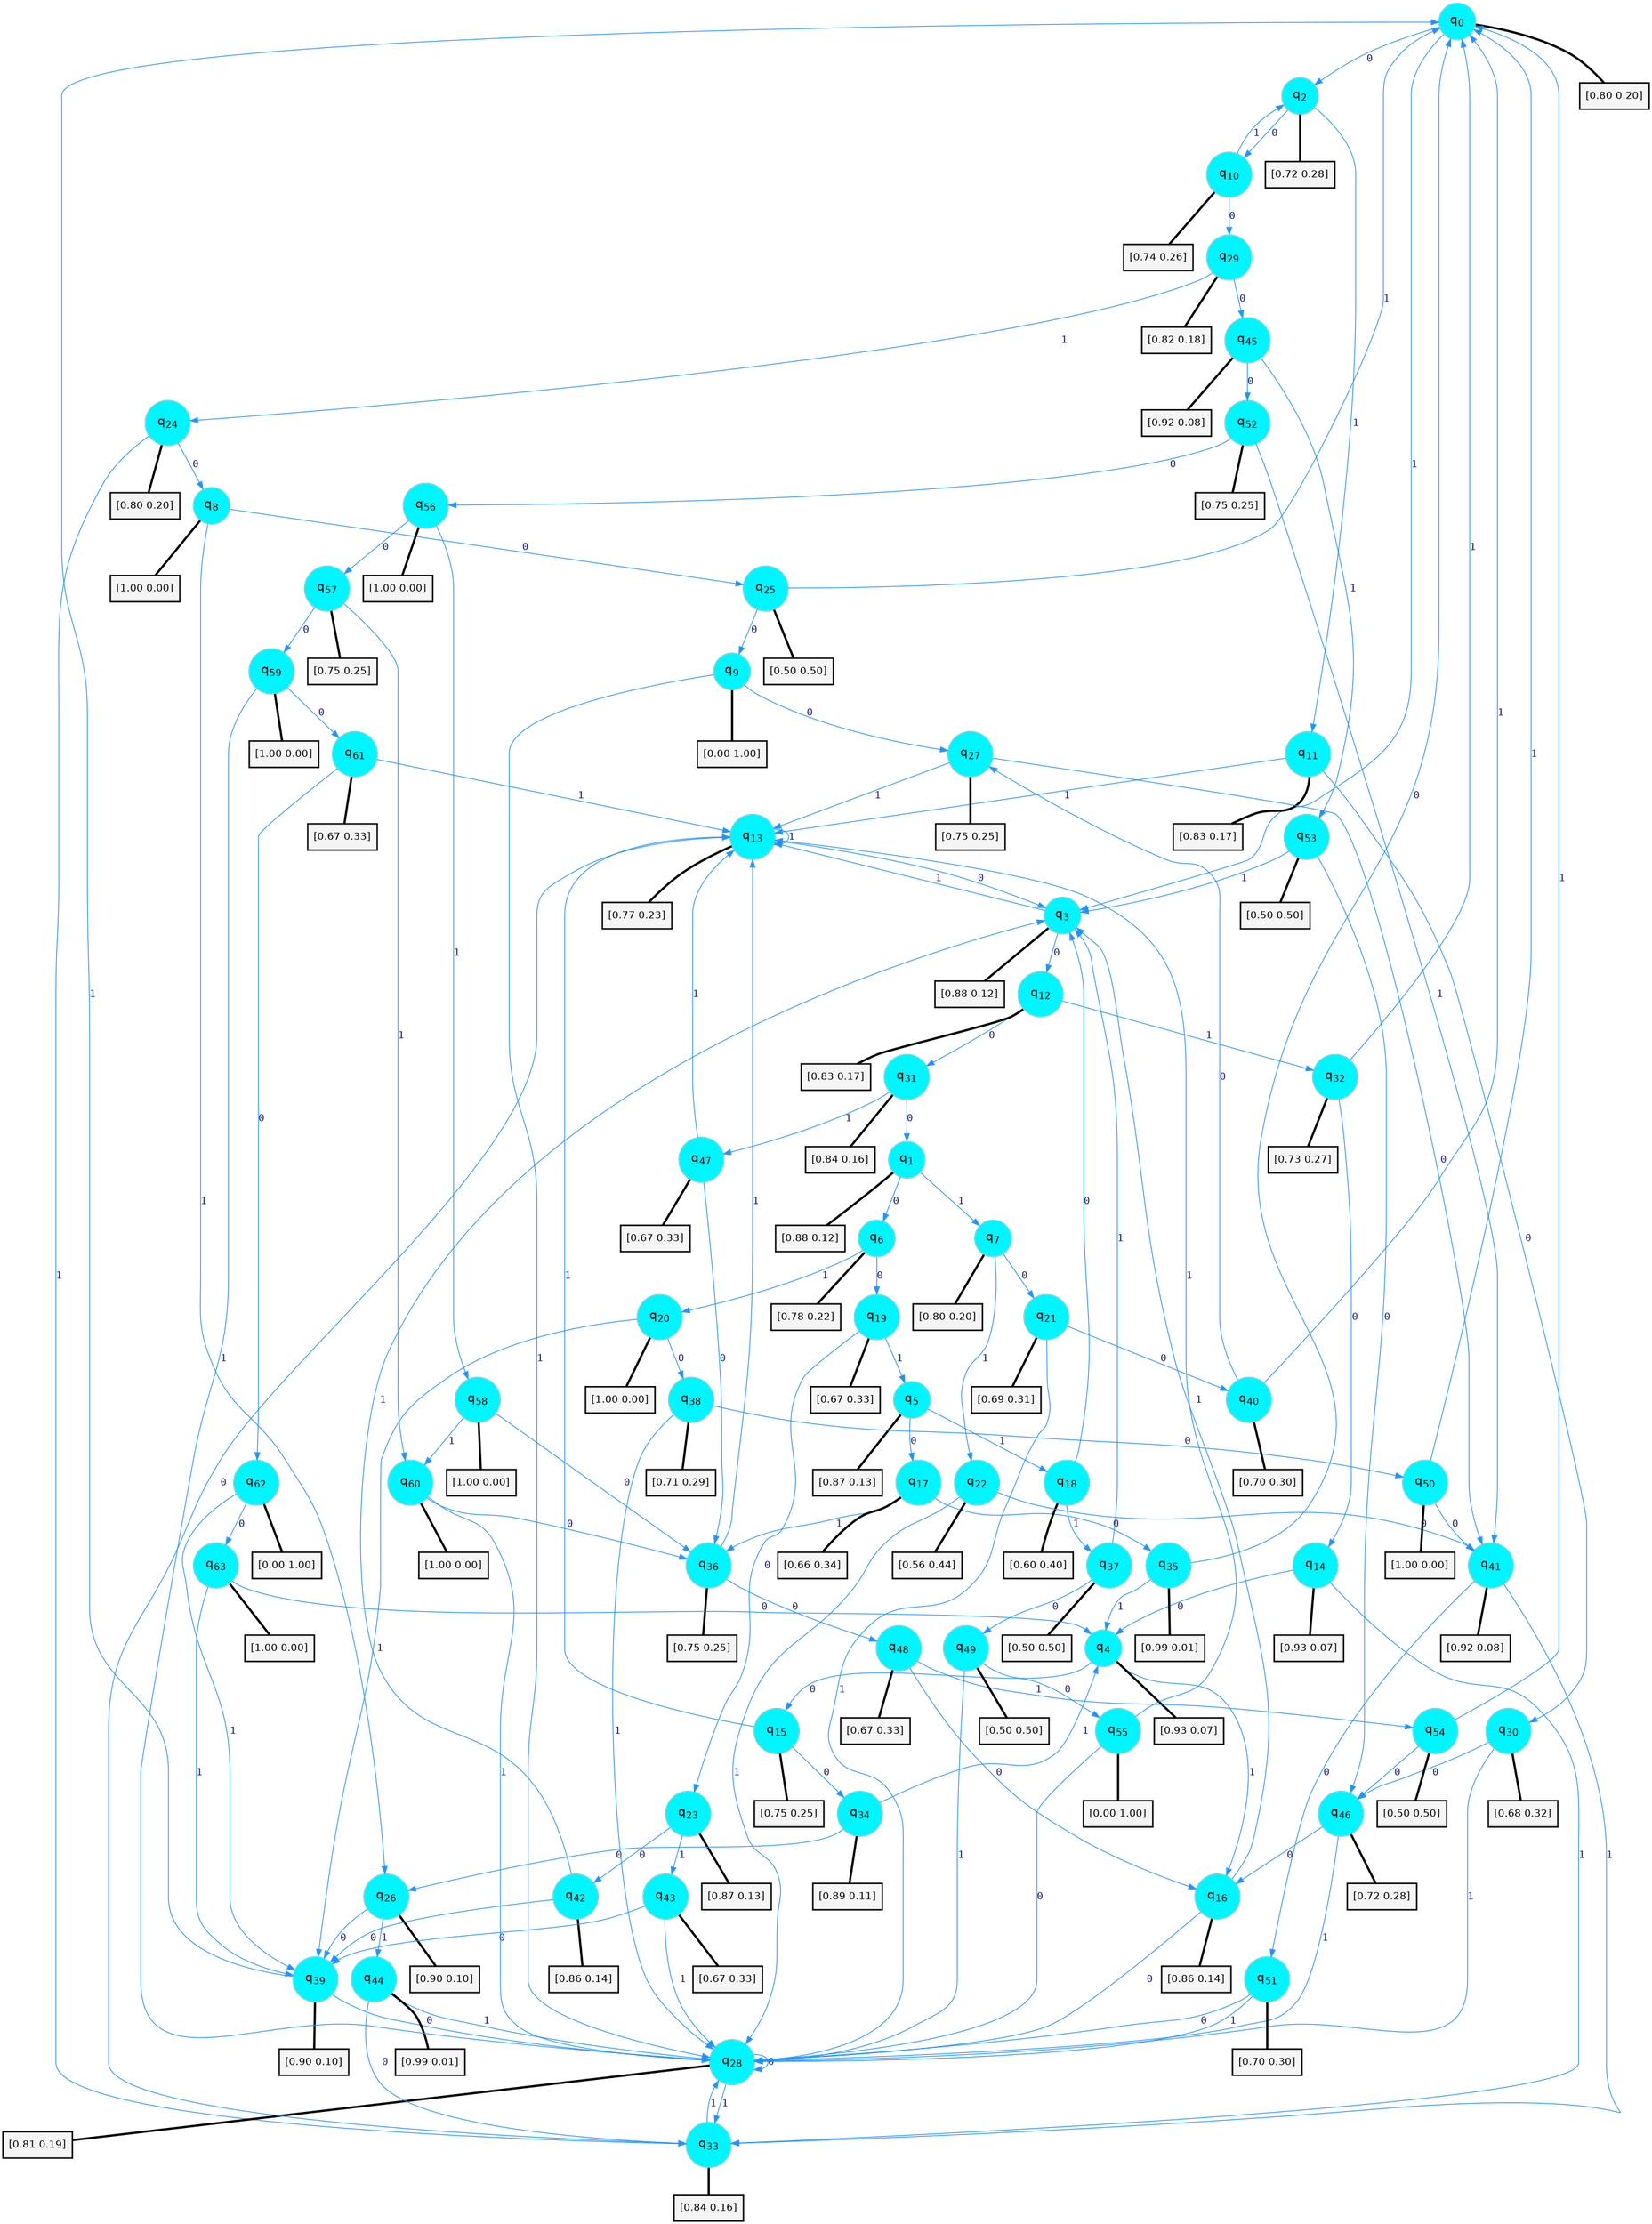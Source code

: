 digraph G {
graph [
bgcolor=transparent, dpi=300, rankdir=TD, size="40,25"];
node [
color=gray, fillcolor=turquoise1, fontcolor=black, fontname=Helvetica, fontsize=16, fontweight=bold, shape=circle, style=filled];
edge [
arrowsize=1, color=dodgerblue1, fontcolor=midnightblue, fontname=courier, fontweight=bold, penwidth=1, style=solid, weight=20];
0[label=<q<SUB>0</SUB>>];
1[label=<q<SUB>1</SUB>>];
2[label=<q<SUB>2</SUB>>];
3[label=<q<SUB>3</SUB>>];
4[label=<q<SUB>4</SUB>>];
5[label=<q<SUB>5</SUB>>];
6[label=<q<SUB>6</SUB>>];
7[label=<q<SUB>7</SUB>>];
8[label=<q<SUB>8</SUB>>];
9[label=<q<SUB>9</SUB>>];
10[label=<q<SUB>10</SUB>>];
11[label=<q<SUB>11</SUB>>];
12[label=<q<SUB>12</SUB>>];
13[label=<q<SUB>13</SUB>>];
14[label=<q<SUB>14</SUB>>];
15[label=<q<SUB>15</SUB>>];
16[label=<q<SUB>16</SUB>>];
17[label=<q<SUB>17</SUB>>];
18[label=<q<SUB>18</SUB>>];
19[label=<q<SUB>19</SUB>>];
20[label=<q<SUB>20</SUB>>];
21[label=<q<SUB>21</SUB>>];
22[label=<q<SUB>22</SUB>>];
23[label=<q<SUB>23</SUB>>];
24[label=<q<SUB>24</SUB>>];
25[label=<q<SUB>25</SUB>>];
26[label=<q<SUB>26</SUB>>];
27[label=<q<SUB>27</SUB>>];
28[label=<q<SUB>28</SUB>>];
29[label=<q<SUB>29</SUB>>];
30[label=<q<SUB>30</SUB>>];
31[label=<q<SUB>31</SUB>>];
32[label=<q<SUB>32</SUB>>];
33[label=<q<SUB>33</SUB>>];
34[label=<q<SUB>34</SUB>>];
35[label=<q<SUB>35</SUB>>];
36[label=<q<SUB>36</SUB>>];
37[label=<q<SUB>37</SUB>>];
38[label=<q<SUB>38</SUB>>];
39[label=<q<SUB>39</SUB>>];
40[label=<q<SUB>40</SUB>>];
41[label=<q<SUB>41</SUB>>];
42[label=<q<SUB>42</SUB>>];
43[label=<q<SUB>43</SUB>>];
44[label=<q<SUB>44</SUB>>];
45[label=<q<SUB>45</SUB>>];
46[label=<q<SUB>46</SUB>>];
47[label=<q<SUB>47</SUB>>];
48[label=<q<SUB>48</SUB>>];
49[label=<q<SUB>49</SUB>>];
50[label=<q<SUB>50</SUB>>];
51[label=<q<SUB>51</SUB>>];
52[label=<q<SUB>52</SUB>>];
53[label=<q<SUB>53</SUB>>];
54[label=<q<SUB>54</SUB>>];
55[label=<q<SUB>55</SUB>>];
56[label=<q<SUB>56</SUB>>];
57[label=<q<SUB>57</SUB>>];
58[label=<q<SUB>58</SUB>>];
59[label=<q<SUB>59</SUB>>];
60[label=<q<SUB>60</SUB>>];
61[label=<q<SUB>61</SUB>>];
62[label=<q<SUB>62</SUB>>];
63[label=<q<SUB>63</SUB>>];
64[label="[0.80 0.20]", shape=box,fontcolor=black, fontname=Helvetica, fontsize=14, penwidth=2, fillcolor=whitesmoke,color=black];
65[label="[0.88 0.12]", shape=box,fontcolor=black, fontname=Helvetica, fontsize=14, penwidth=2, fillcolor=whitesmoke,color=black];
66[label="[0.72 0.28]", shape=box,fontcolor=black, fontname=Helvetica, fontsize=14, penwidth=2, fillcolor=whitesmoke,color=black];
67[label="[0.88 0.12]", shape=box,fontcolor=black, fontname=Helvetica, fontsize=14, penwidth=2, fillcolor=whitesmoke,color=black];
68[label="[0.93 0.07]", shape=box,fontcolor=black, fontname=Helvetica, fontsize=14, penwidth=2, fillcolor=whitesmoke,color=black];
69[label="[0.87 0.13]", shape=box,fontcolor=black, fontname=Helvetica, fontsize=14, penwidth=2, fillcolor=whitesmoke,color=black];
70[label="[0.78 0.22]", shape=box,fontcolor=black, fontname=Helvetica, fontsize=14, penwidth=2, fillcolor=whitesmoke,color=black];
71[label="[0.80 0.20]", shape=box,fontcolor=black, fontname=Helvetica, fontsize=14, penwidth=2, fillcolor=whitesmoke,color=black];
72[label="[1.00 0.00]", shape=box,fontcolor=black, fontname=Helvetica, fontsize=14, penwidth=2, fillcolor=whitesmoke,color=black];
73[label="[0.00 1.00]", shape=box,fontcolor=black, fontname=Helvetica, fontsize=14, penwidth=2, fillcolor=whitesmoke,color=black];
74[label="[0.74 0.26]", shape=box,fontcolor=black, fontname=Helvetica, fontsize=14, penwidth=2, fillcolor=whitesmoke,color=black];
75[label="[0.83 0.17]", shape=box,fontcolor=black, fontname=Helvetica, fontsize=14, penwidth=2, fillcolor=whitesmoke,color=black];
76[label="[0.83 0.17]", shape=box,fontcolor=black, fontname=Helvetica, fontsize=14, penwidth=2, fillcolor=whitesmoke,color=black];
77[label="[0.77 0.23]", shape=box,fontcolor=black, fontname=Helvetica, fontsize=14, penwidth=2, fillcolor=whitesmoke,color=black];
78[label="[0.93 0.07]", shape=box,fontcolor=black, fontname=Helvetica, fontsize=14, penwidth=2, fillcolor=whitesmoke,color=black];
79[label="[0.75 0.25]", shape=box,fontcolor=black, fontname=Helvetica, fontsize=14, penwidth=2, fillcolor=whitesmoke,color=black];
80[label="[0.86 0.14]", shape=box,fontcolor=black, fontname=Helvetica, fontsize=14, penwidth=2, fillcolor=whitesmoke,color=black];
81[label="[0.66 0.34]", shape=box,fontcolor=black, fontname=Helvetica, fontsize=14, penwidth=2, fillcolor=whitesmoke,color=black];
82[label="[0.60 0.40]", shape=box,fontcolor=black, fontname=Helvetica, fontsize=14, penwidth=2, fillcolor=whitesmoke,color=black];
83[label="[0.67 0.33]", shape=box,fontcolor=black, fontname=Helvetica, fontsize=14, penwidth=2, fillcolor=whitesmoke,color=black];
84[label="[1.00 0.00]", shape=box,fontcolor=black, fontname=Helvetica, fontsize=14, penwidth=2, fillcolor=whitesmoke,color=black];
85[label="[0.69 0.31]", shape=box,fontcolor=black, fontname=Helvetica, fontsize=14, penwidth=2, fillcolor=whitesmoke,color=black];
86[label="[0.56 0.44]", shape=box,fontcolor=black, fontname=Helvetica, fontsize=14, penwidth=2, fillcolor=whitesmoke,color=black];
87[label="[0.87 0.13]", shape=box,fontcolor=black, fontname=Helvetica, fontsize=14, penwidth=2, fillcolor=whitesmoke,color=black];
88[label="[0.80 0.20]", shape=box,fontcolor=black, fontname=Helvetica, fontsize=14, penwidth=2, fillcolor=whitesmoke,color=black];
89[label="[0.50 0.50]", shape=box,fontcolor=black, fontname=Helvetica, fontsize=14, penwidth=2, fillcolor=whitesmoke,color=black];
90[label="[0.90 0.10]", shape=box,fontcolor=black, fontname=Helvetica, fontsize=14, penwidth=2, fillcolor=whitesmoke,color=black];
91[label="[0.75 0.25]", shape=box,fontcolor=black, fontname=Helvetica, fontsize=14, penwidth=2, fillcolor=whitesmoke,color=black];
92[label="[0.81 0.19]", shape=box,fontcolor=black, fontname=Helvetica, fontsize=14, penwidth=2, fillcolor=whitesmoke,color=black];
93[label="[0.82 0.18]", shape=box,fontcolor=black, fontname=Helvetica, fontsize=14, penwidth=2, fillcolor=whitesmoke,color=black];
94[label="[0.68 0.32]", shape=box,fontcolor=black, fontname=Helvetica, fontsize=14, penwidth=2, fillcolor=whitesmoke,color=black];
95[label="[0.84 0.16]", shape=box,fontcolor=black, fontname=Helvetica, fontsize=14, penwidth=2, fillcolor=whitesmoke,color=black];
96[label="[0.73 0.27]", shape=box,fontcolor=black, fontname=Helvetica, fontsize=14, penwidth=2, fillcolor=whitesmoke,color=black];
97[label="[0.84 0.16]", shape=box,fontcolor=black, fontname=Helvetica, fontsize=14, penwidth=2, fillcolor=whitesmoke,color=black];
98[label="[0.89 0.11]", shape=box,fontcolor=black, fontname=Helvetica, fontsize=14, penwidth=2, fillcolor=whitesmoke,color=black];
99[label="[0.99 0.01]", shape=box,fontcolor=black, fontname=Helvetica, fontsize=14, penwidth=2, fillcolor=whitesmoke,color=black];
100[label="[0.75 0.25]", shape=box,fontcolor=black, fontname=Helvetica, fontsize=14, penwidth=2, fillcolor=whitesmoke,color=black];
101[label="[0.50 0.50]", shape=box,fontcolor=black, fontname=Helvetica, fontsize=14, penwidth=2, fillcolor=whitesmoke,color=black];
102[label="[0.71 0.29]", shape=box,fontcolor=black, fontname=Helvetica, fontsize=14, penwidth=2, fillcolor=whitesmoke,color=black];
103[label="[0.90 0.10]", shape=box,fontcolor=black, fontname=Helvetica, fontsize=14, penwidth=2, fillcolor=whitesmoke,color=black];
104[label="[0.70 0.30]", shape=box,fontcolor=black, fontname=Helvetica, fontsize=14, penwidth=2, fillcolor=whitesmoke,color=black];
105[label="[0.92 0.08]", shape=box,fontcolor=black, fontname=Helvetica, fontsize=14, penwidth=2, fillcolor=whitesmoke,color=black];
106[label="[0.86 0.14]", shape=box,fontcolor=black, fontname=Helvetica, fontsize=14, penwidth=2, fillcolor=whitesmoke,color=black];
107[label="[0.67 0.33]", shape=box,fontcolor=black, fontname=Helvetica, fontsize=14, penwidth=2, fillcolor=whitesmoke,color=black];
108[label="[0.99 0.01]", shape=box,fontcolor=black, fontname=Helvetica, fontsize=14, penwidth=2, fillcolor=whitesmoke,color=black];
109[label="[0.92 0.08]", shape=box,fontcolor=black, fontname=Helvetica, fontsize=14, penwidth=2, fillcolor=whitesmoke,color=black];
110[label="[0.72 0.28]", shape=box,fontcolor=black, fontname=Helvetica, fontsize=14, penwidth=2, fillcolor=whitesmoke,color=black];
111[label="[0.67 0.33]", shape=box,fontcolor=black, fontname=Helvetica, fontsize=14, penwidth=2, fillcolor=whitesmoke,color=black];
112[label="[0.67 0.33]", shape=box,fontcolor=black, fontname=Helvetica, fontsize=14, penwidth=2, fillcolor=whitesmoke,color=black];
113[label="[0.50 0.50]", shape=box,fontcolor=black, fontname=Helvetica, fontsize=14, penwidth=2, fillcolor=whitesmoke,color=black];
114[label="[1.00 0.00]", shape=box,fontcolor=black, fontname=Helvetica, fontsize=14, penwidth=2, fillcolor=whitesmoke,color=black];
115[label="[0.70 0.30]", shape=box,fontcolor=black, fontname=Helvetica, fontsize=14, penwidth=2, fillcolor=whitesmoke,color=black];
116[label="[0.75 0.25]", shape=box,fontcolor=black, fontname=Helvetica, fontsize=14, penwidth=2, fillcolor=whitesmoke,color=black];
117[label="[0.50 0.50]", shape=box,fontcolor=black, fontname=Helvetica, fontsize=14, penwidth=2, fillcolor=whitesmoke,color=black];
118[label="[0.50 0.50]", shape=box,fontcolor=black, fontname=Helvetica, fontsize=14, penwidth=2, fillcolor=whitesmoke,color=black];
119[label="[0.00 1.00]", shape=box,fontcolor=black, fontname=Helvetica, fontsize=14, penwidth=2, fillcolor=whitesmoke,color=black];
120[label="[1.00 0.00]", shape=box,fontcolor=black, fontname=Helvetica, fontsize=14, penwidth=2, fillcolor=whitesmoke,color=black];
121[label="[0.75 0.25]", shape=box,fontcolor=black, fontname=Helvetica, fontsize=14, penwidth=2, fillcolor=whitesmoke,color=black];
122[label="[1.00 0.00]", shape=box,fontcolor=black, fontname=Helvetica, fontsize=14, penwidth=2, fillcolor=whitesmoke,color=black];
123[label="[1.00 0.00]", shape=box,fontcolor=black, fontname=Helvetica, fontsize=14, penwidth=2, fillcolor=whitesmoke,color=black];
124[label="[1.00 0.00]", shape=box,fontcolor=black, fontname=Helvetica, fontsize=14, penwidth=2, fillcolor=whitesmoke,color=black];
125[label="[0.67 0.33]", shape=box,fontcolor=black, fontname=Helvetica, fontsize=14, penwidth=2, fillcolor=whitesmoke,color=black];
126[label="[0.00 1.00]", shape=box,fontcolor=black, fontname=Helvetica, fontsize=14, penwidth=2, fillcolor=whitesmoke,color=black];
127[label="[1.00 0.00]", shape=box,fontcolor=black, fontname=Helvetica, fontsize=14, penwidth=2, fillcolor=whitesmoke,color=black];
0->2 [label=0];
0->3 [label=1];
0->64 [arrowhead=none, penwidth=3,color=black];
1->6 [label=0];
1->7 [label=1];
1->65 [arrowhead=none, penwidth=3,color=black];
2->10 [label=0];
2->11 [label=1];
2->66 [arrowhead=none, penwidth=3,color=black];
3->12 [label=0];
3->13 [label=1];
3->67 [arrowhead=none, penwidth=3,color=black];
4->15 [label=0];
4->16 [label=1];
4->68 [arrowhead=none, penwidth=3,color=black];
5->17 [label=0];
5->18 [label=1];
5->69 [arrowhead=none, penwidth=3,color=black];
6->19 [label=0];
6->20 [label=1];
6->70 [arrowhead=none, penwidth=3,color=black];
7->21 [label=0];
7->22 [label=1];
7->71 [arrowhead=none, penwidth=3,color=black];
8->25 [label=0];
8->26 [label=1];
8->72 [arrowhead=none, penwidth=3,color=black];
9->27 [label=0];
9->28 [label=1];
9->73 [arrowhead=none, penwidth=3,color=black];
10->29 [label=0];
10->2 [label=1];
10->74 [arrowhead=none, penwidth=3,color=black];
11->30 [label=0];
11->13 [label=1];
11->75 [arrowhead=none, penwidth=3,color=black];
12->31 [label=0];
12->32 [label=1];
12->76 [arrowhead=none, penwidth=3,color=black];
13->3 [label=0];
13->13 [label=1];
13->77 [arrowhead=none, penwidth=3,color=black];
14->4 [label=0];
14->33 [label=1];
14->78 [arrowhead=none, penwidth=3,color=black];
15->34 [label=0];
15->13 [label=1];
15->79 [arrowhead=none, penwidth=3,color=black];
16->28 [label=0];
16->3 [label=1];
16->80 [arrowhead=none, penwidth=3,color=black];
17->35 [label=0];
17->36 [label=1];
17->81 [arrowhead=none, penwidth=3,color=black];
18->3 [label=0];
18->37 [label=1];
18->82 [arrowhead=none, penwidth=3,color=black];
19->23 [label=0];
19->5 [label=1];
19->83 [arrowhead=none, penwidth=3,color=black];
20->38 [label=0];
20->39 [label=1];
20->84 [arrowhead=none, penwidth=3,color=black];
21->40 [label=0];
21->28 [label=1];
21->85 [arrowhead=none, penwidth=3,color=black];
22->41 [label=0];
22->28 [label=1];
22->86 [arrowhead=none, penwidth=3,color=black];
23->42 [label=0];
23->43 [label=1];
23->87 [arrowhead=none, penwidth=3,color=black];
24->8 [label=0];
24->33 [label=1];
24->88 [arrowhead=none, penwidth=3,color=black];
25->9 [label=0];
25->0 [label=1];
25->89 [arrowhead=none, penwidth=3,color=black];
26->39 [label=0];
26->44 [label=1];
26->90 [arrowhead=none, penwidth=3,color=black];
27->41 [label=0];
27->13 [label=1];
27->91 [arrowhead=none, penwidth=3,color=black];
28->28 [label=0];
28->33 [label=1];
28->92 [arrowhead=none, penwidth=3,color=black];
29->45 [label=0];
29->24 [label=1];
29->93 [arrowhead=none, penwidth=3,color=black];
30->46 [label=0];
30->28 [label=1];
30->94 [arrowhead=none, penwidth=3,color=black];
31->1 [label=0];
31->47 [label=1];
31->95 [arrowhead=none, penwidth=3,color=black];
32->14 [label=0];
32->0 [label=1];
32->96 [arrowhead=none, penwidth=3,color=black];
33->13 [label=0];
33->28 [label=1];
33->97 [arrowhead=none, penwidth=3,color=black];
34->26 [label=0];
34->4 [label=1];
34->98 [arrowhead=none, penwidth=3,color=black];
35->0 [label=0];
35->4 [label=1];
35->99 [arrowhead=none, penwidth=3,color=black];
36->48 [label=0];
36->13 [label=1];
36->100 [arrowhead=none, penwidth=3,color=black];
37->49 [label=0];
37->3 [label=1];
37->101 [arrowhead=none, penwidth=3,color=black];
38->50 [label=0];
38->28 [label=1];
38->102 [arrowhead=none, penwidth=3,color=black];
39->28 [label=0];
39->0 [label=1];
39->103 [arrowhead=none, penwidth=3,color=black];
40->27 [label=0];
40->0 [label=1];
40->104 [arrowhead=none, penwidth=3,color=black];
41->51 [label=0];
41->33 [label=1];
41->105 [arrowhead=none, penwidth=3,color=black];
42->39 [label=0];
42->3 [label=1];
42->106 [arrowhead=none, penwidth=3,color=black];
43->39 [label=0];
43->28 [label=1];
43->107 [arrowhead=none, penwidth=3,color=black];
44->33 [label=0];
44->28 [label=1];
44->108 [arrowhead=none, penwidth=3,color=black];
45->52 [label=0];
45->53 [label=1];
45->109 [arrowhead=none, penwidth=3,color=black];
46->16 [label=0];
46->28 [label=1];
46->110 [arrowhead=none, penwidth=3,color=black];
47->36 [label=0];
47->13 [label=1];
47->111 [arrowhead=none, penwidth=3,color=black];
48->16 [label=0];
48->54 [label=1];
48->112 [arrowhead=none, penwidth=3,color=black];
49->55 [label=0];
49->28 [label=1];
49->113 [arrowhead=none, penwidth=3,color=black];
50->41 [label=0];
50->0 [label=1];
50->114 [arrowhead=none, penwidth=3,color=black];
51->28 [label=0];
51->28 [label=1];
51->115 [arrowhead=none, penwidth=3,color=black];
52->56 [label=0];
52->41 [label=1];
52->116 [arrowhead=none, penwidth=3,color=black];
53->46 [label=0];
53->3 [label=1];
53->117 [arrowhead=none, penwidth=3,color=black];
54->46 [label=0];
54->0 [label=1];
54->118 [arrowhead=none, penwidth=3,color=black];
55->28 [label=0];
55->13 [label=1];
55->119 [arrowhead=none, penwidth=3,color=black];
56->57 [label=0];
56->58 [label=1];
56->120 [arrowhead=none, penwidth=3,color=black];
57->59 [label=0];
57->60 [label=1];
57->121 [arrowhead=none, penwidth=3,color=black];
58->36 [label=0];
58->60 [label=1];
58->122 [arrowhead=none, penwidth=3,color=black];
59->61 [label=0];
59->28 [label=1];
59->123 [arrowhead=none, penwidth=3,color=black];
60->36 [label=0];
60->28 [label=1];
60->124 [arrowhead=none, penwidth=3,color=black];
61->62 [label=0];
61->13 [label=1];
61->125 [arrowhead=none, penwidth=3,color=black];
62->63 [label=0];
62->39 [label=1];
62->126 [arrowhead=none, penwidth=3,color=black];
63->4 [label=0];
63->39 [label=1];
63->127 [arrowhead=none, penwidth=3,color=black];
}
